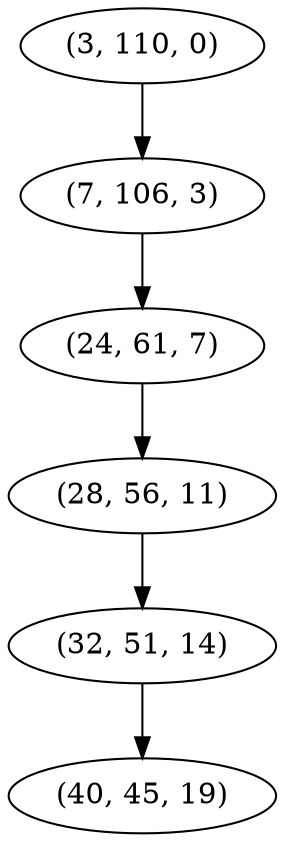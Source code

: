 digraph tree {
    "(3, 110, 0)";
    "(7, 106, 3)";
    "(24, 61, 7)";
    "(28, 56, 11)";
    "(32, 51, 14)";
    "(40, 45, 19)";
    "(3, 110, 0)" -> "(7, 106, 3)";
    "(7, 106, 3)" -> "(24, 61, 7)";
    "(24, 61, 7)" -> "(28, 56, 11)";
    "(28, 56, 11)" -> "(32, 51, 14)";
    "(32, 51, 14)" -> "(40, 45, 19)";
}

